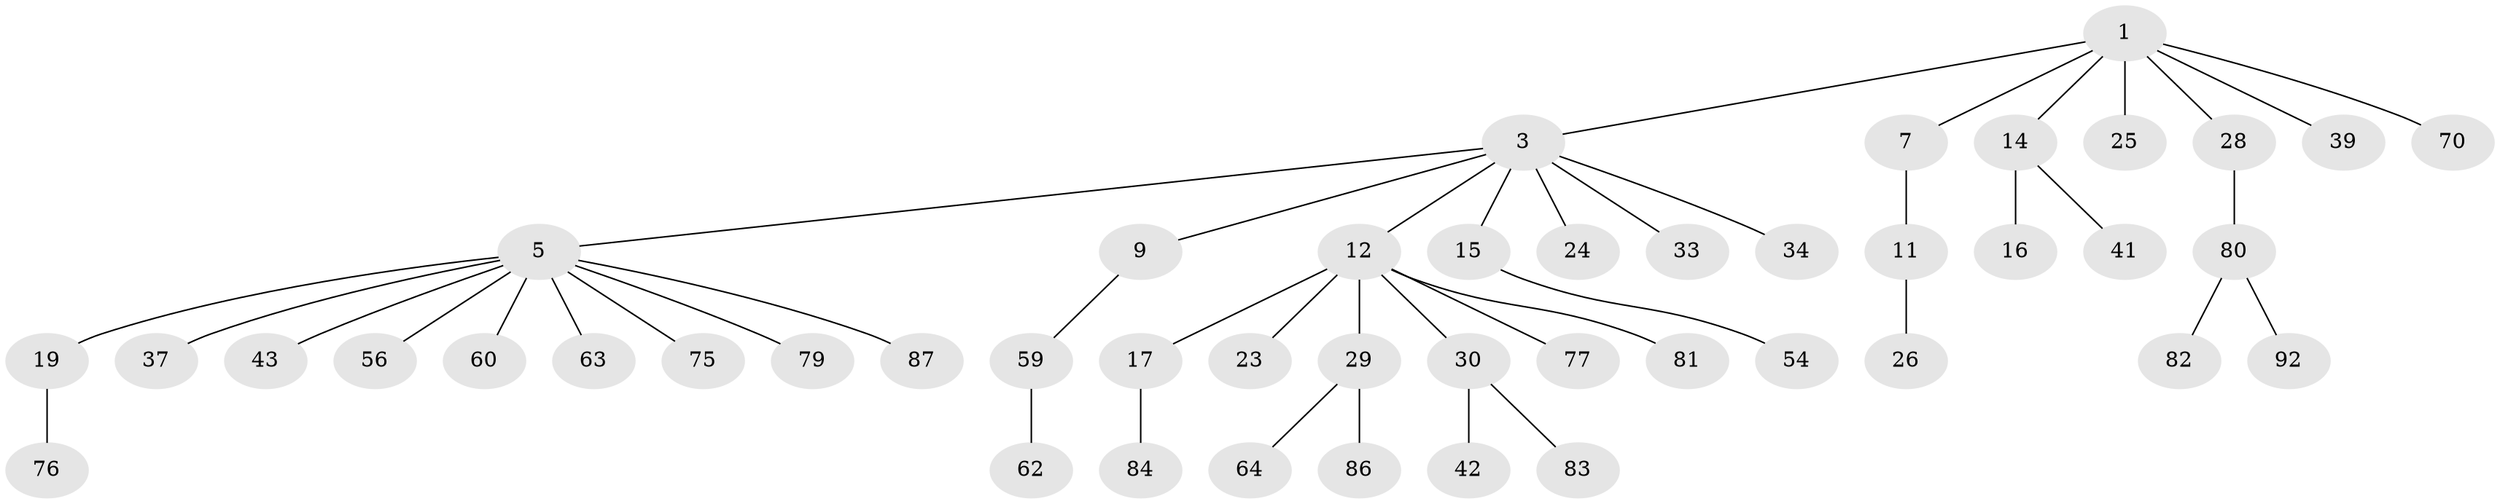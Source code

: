 // original degree distribution, {4: 0.07526881720430108, 5: 0.06451612903225806, 2: 0.20430107526881722, 3: 0.11827956989247312, 1: 0.5268817204301075, 6: 0.010752688172043012}
// Generated by graph-tools (version 1.1) at 2025/15/03/09/25 04:15:40]
// undirected, 46 vertices, 45 edges
graph export_dot {
graph [start="1"]
  node [color=gray90,style=filled];
  1 [super="+2"];
  3 [super="+4"];
  5 [super="+13+20+6+10"];
  7 [super="+38+8"];
  9 [super="+40"];
  11;
  12 [super="+18"];
  14;
  15;
  16 [super="+27"];
  17 [super="+53"];
  19 [super="+32"];
  23;
  24;
  25;
  26;
  28 [super="+52+78+57+47"];
  29 [super="+31"];
  30 [super="+36+50"];
  33;
  34 [super="+90+74"];
  37;
  39 [super="+46"];
  41;
  42 [super="+58"];
  43;
  54 [super="+91"];
  56 [super="+65+85"];
  59;
  60;
  62;
  63;
  64 [super="+89"];
  70;
  75;
  76;
  77;
  79;
  80;
  81;
  82;
  83;
  84;
  86;
  87;
  92;
  1 -- 14;
  1 -- 25;
  1 -- 70;
  1 -- 3;
  1 -- 7;
  1 -- 39;
  1 -- 28;
  3 -- 15;
  3 -- 24;
  3 -- 33;
  3 -- 34;
  3 -- 5;
  3 -- 9;
  3 -- 12;
  5 -- 75;
  5 -- 60;
  5 -- 87;
  5 -- 37;
  5 -- 43;
  5 -- 63;
  5 -- 56;
  5 -- 79;
  5 -- 19;
  7 -- 11;
  9 -- 59;
  11 -- 26;
  12 -- 17;
  12 -- 23;
  12 -- 81;
  12 -- 29;
  12 -- 77;
  12 -- 30;
  14 -- 16;
  14 -- 41;
  15 -- 54;
  17 -- 84;
  19 -- 76;
  28 -- 80;
  29 -- 64;
  29 -- 86;
  30 -- 42;
  30 -- 83;
  59 -- 62;
  80 -- 82;
  80 -- 92;
}

